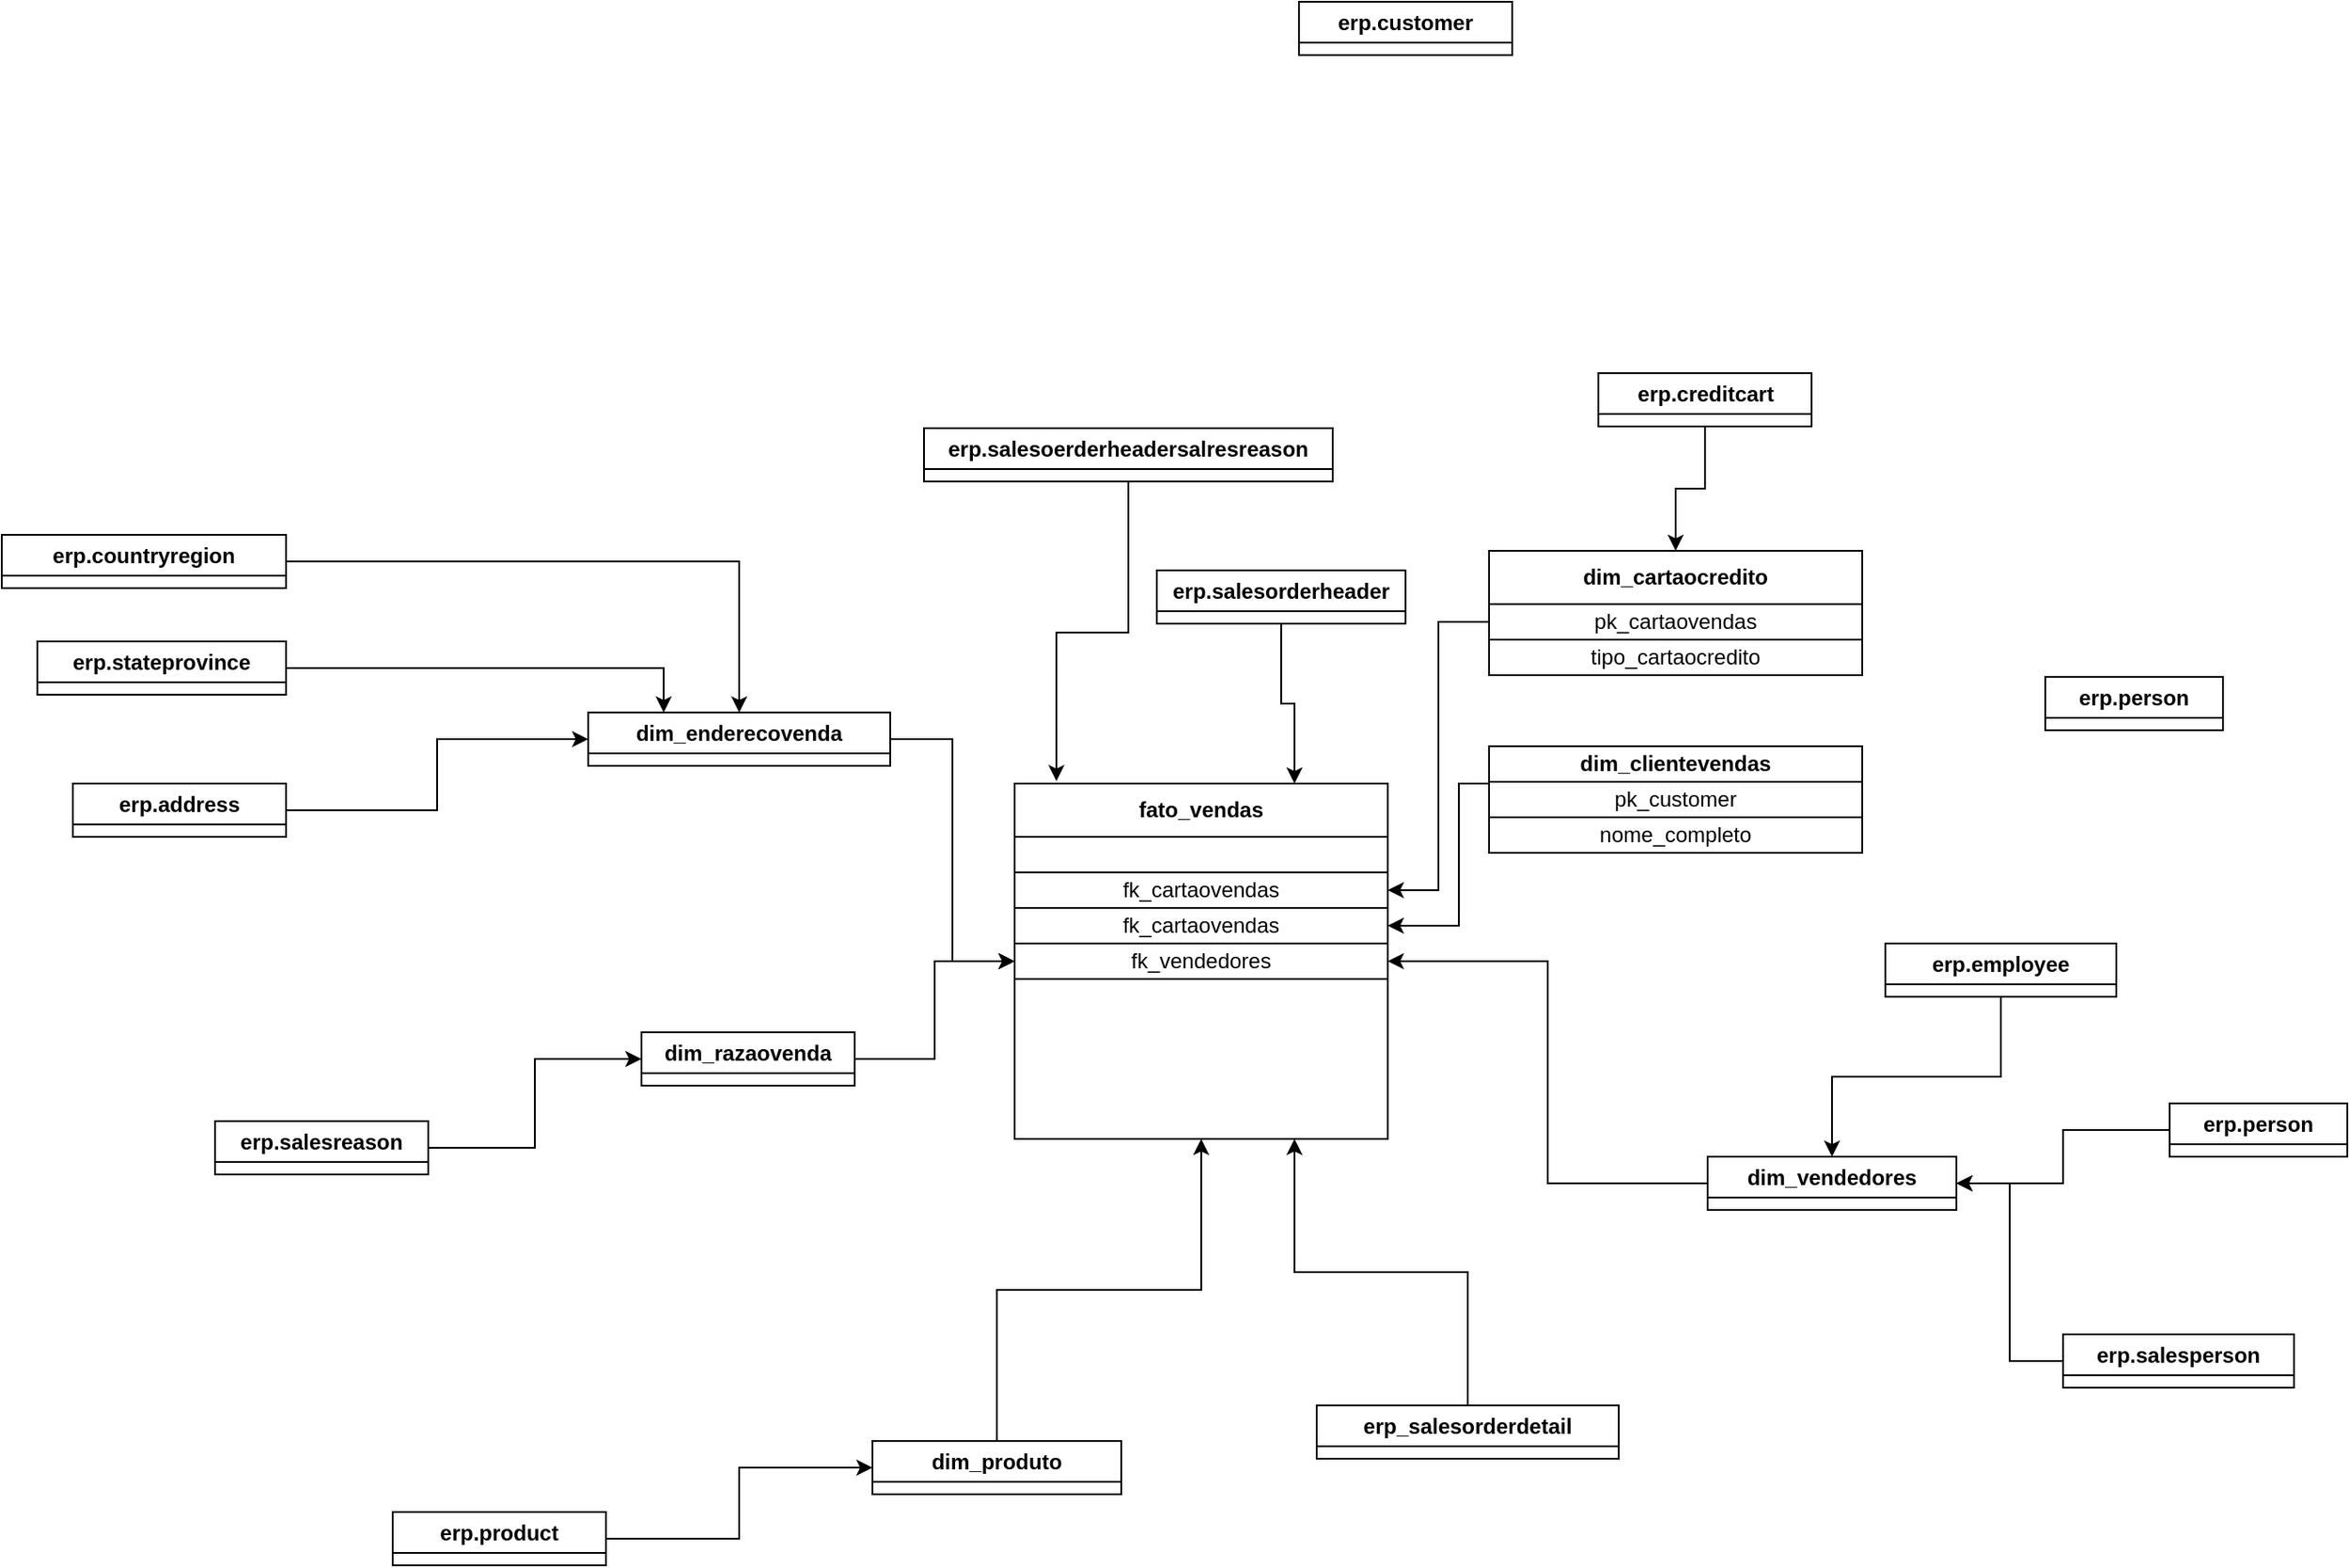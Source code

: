 <mxfile version="20.8.20" type="github">
  <diagram name="Diagrama geral" id="QMUG5JjBFI0rQVF-NiD4">
    <mxGraphModel dx="1416" dy="379" grid="1" gridSize="10" guides="1" tooltips="1" connect="1" arrows="1" fold="1" page="1" pageScale="1" pageWidth="827" pageHeight="1169" math="0" shadow="0">
      <root>
        <mxCell id="0" />
        <mxCell id="1" parent="0" />
        <mxCell id="qsASgj30MXijZk_LZ2rF-31" style="edgeStyle=orthogonalEdgeStyle;rounded=0;orthogonalLoop=1;jettySize=auto;html=1;" parent="1" source="qsASgj30MXijZk_LZ2rF-1" target="qsASgj30MXijZk_LZ2rF-2" edge="1">
          <mxGeometry relative="1" as="geometry" />
        </mxCell>
        <mxCell id="qsASgj30MXijZk_LZ2rF-1" value="erp.creditcart" style="swimlane;whiteSpace=wrap;html=1;" parent="1" vertex="1" collapsed="1">
          <mxGeometry x="652.5" y="229" width="120" height="30" as="geometry">
            <mxRectangle x="30" y="80" width="200" height="200" as="alternateBounds" />
          </mxGeometry>
        </mxCell>
        <mxCell id="qsASgj30MXijZk_LZ2rF-2" value="dim_cartaocredito" style="swimlane;whiteSpace=wrap;html=1;startSize=30;" parent="1" vertex="1">
          <mxGeometry x="591" y="329" width="210" height="70" as="geometry">
            <mxRectangle x="687" y="650" width="140" height="30" as="alternateBounds" />
          </mxGeometry>
        </mxCell>
        <mxCell id="qsASgj30MXijZk_LZ2rF-55" value="pk_cartaovendas" style="whiteSpace=wrap;html=1;" parent="qsASgj30MXijZk_LZ2rF-2" vertex="1">
          <mxGeometry y="30" width="210" height="20" as="geometry" />
        </mxCell>
        <mxCell id="qsASgj30MXijZk_LZ2rF-56" value="tipo_cartaocredito" style="whiteSpace=wrap;html=1;" parent="qsASgj30MXijZk_LZ2rF-2" vertex="1">
          <mxGeometry y="50" width="210" height="20" as="geometry" />
        </mxCell>
        <mxCell id="qsASgj30MXijZk_LZ2rF-41" style="edgeStyle=orthogonalEdgeStyle;rounded=0;orthogonalLoop=1;jettySize=auto;html=1;entryX=0;entryY=0.5;entryDx=0;entryDy=0;" parent="1" source="qsASgj30MXijZk_LZ2rF-4" target="qsASgj30MXijZk_LZ2rF-14" edge="1">
          <mxGeometry relative="1" as="geometry" />
        </mxCell>
        <mxCell id="qsASgj30MXijZk_LZ2rF-4" value="erp.salesreason" style="swimlane;whiteSpace=wrap;html=1;" parent="1" vertex="1" collapsed="1">
          <mxGeometry x="-126" y="650" width="120" height="30" as="geometry">
            <mxRectangle x="50" y="300" width="200" height="200" as="alternateBounds" />
          </mxGeometry>
        </mxCell>
        <mxCell id="qsASgj30MXijZk_LZ2rF-6" value="erp.person" style="swimlane;whiteSpace=wrap;html=1;" parent="1" vertex="1" collapsed="1">
          <mxGeometry x="904" y="400" width="100" height="30" as="geometry">
            <mxRectangle x="314" y="420" width="200" height="200" as="alternateBounds" />
          </mxGeometry>
        </mxCell>
        <mxCell id="qsASgj30MXijZk_LZ2rF-7" value="dim_clientevendas" style="swimlane;whiteSpace=wrap;html=1;startSize=20;" parent="1" vertex="1">
          <mxGeometry x="591" y="439" width="210" height="60" as="geometry">
            <mxRectangle x="650" y="310" width="140" height="30" as="alternateBounds" />
          </mxGeometry>
        </mxCell>
        <mxCell id="Th9z2LkxomeZ-2pTCL4L-2" value="pk_customer" style="whiteSpace=wrap;html=1;" vertex="1" parent="qsASgj30MXijZk_LZ2rF-7">
          <mxGeometry y="20" width="210" height="20" as="geometry" />
        </mxCell>
        <mxCell id="Th9z2LkxomeZ-2pTCL4L-3" value="nome_completo" style="whiteSpace=wrap;html=1;" vertex="1" parent="qsASgj30MXijZk_LZ2rF-7">
          <mxGeometry y="40" width="210" height="20" as="geometry" />
        </mxCell>
        <mxCell id="qsASgj30MXijZk_LZ2rF-38" style="edgeStyle=orthogonalEdgeStyle;rounded=0;orthogonalLoop=1;jettySize=auto;html=1;entryX=0;entryY=0.5;entryDx=0;entryDy=0;" parent="1" source="qsASgj30MXijZk_LZ2rF-8" target="qsASgj30MXijZk_LZ2rF-11" edge="1">
          <mxGeometry relative="1" as="geometry">
            <mxPoint x="34" y="490" as="targetPoint" />
          </mxGeometry>
        </mxCell>
        <mxCell id="qsASgj30MXijZk_LZ2rF-8" value="erp.address" style="swimlane;whiteSpace=wrap;html=1;" parent="1" vertex="1" collapsed="1">
          <mxGeometry x="-206" y="460" width="120" height="30" as="geometry">
            <mxRectangle x="50" y="300" width="200" height="200" as="alternateBounds" />
          </mxGeometry>
        </mxCell>
        <mxCell id="qsASgj30MXijZk_LZ2rF-39" style="edgeStyle=orthogonalEdgeStyle;rounded=0;orthogonalLoop=1;jettySize=auto;html=1;entryX=0.25;entryY=0;entryDx=0;entryDy=0;" parent="1" source="qsASgj30MXijZk_LZ2rF-9" target="qsASgj30MXijZk_LZ2rF-11" edge="1">
          <mxGeometry relative="1" as="geometry" />
        </mxCell>
        <mxCell id="qsASgj30MXijZk_LZ2rF-9" value="erp.stateprovince" style="swimlane;whiteSpace=wrap;html=1;startSize=23;" parent="1" vertex="1" collapsed="1">
          <mxGeometry x="-226" y="380" width="140" height="30" as="geometry">
            <mxRectangle x="50" y="300" width="200" height="200" as="alternateBounds" />
          </mxGeometry>
        </mxCell>
        <mxCell id="qsASgj30MXijZk_LZ2rF-34" style="edgeStyle=orthogonalEdgeStyle;rounded=0;orthogonalLoop=1;jettySize=auto;html=1;entryX=0.5;entryY=0;entryDx=0;entryDy=0;" parent="1" source="qsASgj30MXijZk_LZ2rF-10" target="qsASgj30MXijZk_LZ2rF-11" edge="1">
          <mxGeometry relative="1" as="geometry" />
        </mxCell>
        <mxCell id="qsASgj30MXijZk_LZ2rF-10" value="erp.countryregion" style="swimlane;whiteSpace=wrap;html=1;" parent="1" vertex="1" collapsed="1">
          <mxGeometry x="-246" y="320" width="160" height="30" as="geometry">
            <mxRectangle x="50" y="300" width="200" height="200" as="alternateBounds" />
          </mxGeometry>
        </mxCell>
        <mxCell id="qsASgj30MXijZk_LZ2rF-25" style="edgeStyle=orthogonalEdgeStyle;rounded=0;orthogonalLoop=1;jettySize=auto;html=1;entryX=0;entryY=0.5;entryDx=0;entryDy=0;" parent="1" source="qsASgj30MXijZk_LZ2rF-11" target="qsASgj30MXijZk_LZ2rF-23" edge="1">
          <mxGeometry relative="1" as="geometry" />
        </mxCell>
        <mxCell id="qsASgj30MXijZk_LZ2rF-11" value="dim_enderecovenda" style="swimlane;whiteSpace=wrap;html=1;" parent="1" vertex="1" collapsed="1">
          <mxGeometry x="84" y="420" width="170" height="30" as="geometry">
            <mxRectangle x="430" y="180" width="210" height="200" as="alternateBounds" />
          </mxGeometry>
        </mxCell>
        <mxCell id="qsASgj30MXijZk_LZ2rF-40" style="edgeStyle=orthogonalEdgeStyle;rounded=0;orthogonalLoop=1;jettySize=auto;html=1;entryX=0;entryY=0.5;entryDx=0;entryDy=0;" parent="1" source="qsASgj30MXijZk_LZ2rF-12" target="qsASgj30MXijZk_LZ2rF-13" edge="1">
          <mxGeometry relative="1" as="geometry" />
        </mxCell>
        <mxCell id="qsASgj30MXijZk_LZ2rF-12" value="erp.product" style="swimlane;whiteSpace=wrap;html=1;" parent="1" vertex="1" collapsed="1">
          <mxGeometry x="-26" y="870" width="120" height="30" as="geometry">
            <mxRectangle x="50" y="300" width="200" height="200" as="alternateBounds" />
          </mxGeometry>
        </mxCell>
        <mxCell id="qsASgj30MXijZk_LZ2rF-27" style="edgeStyle=orthogonalEdgeStyle;rounded=0;orthogonalLoop=1;jettySize=auto;html=1;entryX=0.5;entryY=1;entryDx=0;entryDy=0;" parent="1" source="qsASgj30MXijZk_LZ2rF-13" target="qsASgj30MXijZk_LZ2rF-23" edge="1">
          <mxGeometry relative="1" as="geometry" />
        </mxCell>
        <mxCell id="qsASgj30MXijZk_LZ2rF-13" value="dim_produto" style="swimlane;whiteSpace=wrap;html=1;startSize=23;" parent="1" vertex="1" collapsed="1">
          <mxGeometry x="244" y="830" width="140" height="30" as="geometry">
            <mxRectangle x="430" y="180" width="210" height="200" as="alternateBounds" />
          </mxGeometry>
        </mxCell>
        <mxCell id="qsASgj30MXijZk_LZ2rF-26" style="edgeStyle=orthogonalEdgeStyle;rounded=0;orthogonalLoop=1;jettySize=auto;html=1;entryX=0;entryY=0.5;entryDx=0;entryDy=0;" parent="1" source="qsASgj30MXijZk_LZ2rF-14" target="qsASgj30MXijZk_LZ2rF-23" edge="1">
          <mxGeometry relative="1" as="geometry" />
        </mxCell>
        <mxCell id="qsASgj30MXijZk_LZ2rF-14" value="dim_razaovenda" style="swimlane;whiteSpace=wrap;html=1;" parent="1" vertex="1" collapsed="1">
          <mxGeometry x="114" y="600" width="120" height="30" as="geometry">
            <mxRectangle x="50" y="300" width="200" height="200" as="alternateBounds" />
          </mxGeometry>
        </mxCell>
        <mxCell id="qsASgj30MXijZk_LZ2rF-15" value="erp.customer" style="swimlane;whiteSpace=wrap;html=1;" parent="1" vertex="1" collapsed="1">
          <mxGeometry x="484" y="20" width="120" height="30" as="geometry">
            <mxRectangle x="50" y="300" width="200" height="200" as="alternateBounds" />
          </mxGeometry>
        </mxCell>
        <mxCell id="qsASgj30MXijZk_LZ2rF-45" style="edgeStyle=orthogonalEdgeStyle;rounded=0;orthogonalLoop=1;jettySize=auto;html=1;entryX=1;entryY=0.5;entryDx=0;entryDy=0;" parent="1" source="qsASgj30MXijZk_LZ2rF-16" target="qsASgj30MXijZk_LZ2rF-19" edge="1">
          <mxGeometry relative="1" as="geometry" />
        </mxCell>
        <mxCell id="qsASgj30MXijZk_LZ2rF-16" value="erp.person" style="swimlane;whiteSpace=wrap;html=1;" parent="1" vertex="1" collapsed="1">
          <mxGeometry x="974" y="640" width="100" height="30" as="geometry">
            <mxRectangle x="314" y="420" width="200" height="200" as="alternateBounds" />
          </mxGeometry>
        </mxCell>
        <mxCell id="qsASgj30MXijZk_LZ2rF-44" style="edgeStyle=orthogonalEdgeStyle;rounded=0;orthogonalLoop=1;jettySize=auto;html=1;entryX=1;entryY=0.5;entryDx=0;entryDy=0;" parent="1" source="qsASgj30MXijZk_LZ2rF-17" target="qsASgj30MXijZk_LZ2rF-19" edge="1">
          <mxGeometry relative="1" as="geometry" />
        </mxCell>
        <mxCell id="qsASgj30MXijZk_LZ2rF-17" value="erp.salesperson" style="swimlane;whiteSpace=wrap;html=1;" parent="1" vertex="1" collapsed="1">
          <mxGeometry x="914" y="770" width="130" height="30" as="geometry">
            <mxRectangle x="314" y="420" width="200" height="200" as="alternateBounds" />
          </mxGeometry>
        </mxCell>
        <mxCell id="qsASgj30MXijZk_LZ2rF-46" style="edgeStyle=orthogonalEdgeStyle;rounded=0;orthogonalLoop=1;jettySize=auto;html=1;entryX=0.5;entryY=0;entryDx=0;entryDy=0;" parent="1" source="qsASgj30MXijZk_LZ2rF-18" target="qsASgj30MXijZk_LZ2rF-19" edge="1">
          <mxGeometry relative="1" as="geometry" />
        </mxCell>
        <mxCell id="qsASgj30MXijZk_LZ2rF-18" value="erp.employee" style="swimlane;whiteSpace=wrap;html=1;" parent="1" vertex="1" collapsed="1">
          <mxGeometry x="814" y="550" width="130" height="30" as="geometry">
            <mxRectangle x="314" y="420" width="200" height="200" as="alternateBounds" />
          </mxGeometry>
        </mxCell>
        <mxCell id="qsASgj30MXijZk_LZ2rF-28" style="edgeStyle=orthogonalEdgeStyle;rounded=0;orthogonalLoop=1;jettySize=auto;html=1;entryX=1;entryY=0.5;entryDx=0;entryDy=0;" parent="1" source="qsASgj30MXijZk_LZ2rF-19" target="qsASgj30MXijZk_LZ2rF-23" edge="1">
          <mxGeometry relative="1" as="geometry" />
        </mxCell>
        <mxCell id="qsASgj30MXijZk_LZ2rF-19" value="dim_vendedores" style="swimlane;whiteSpace=wrap;html=1;startSize=23;" parent="1" vertex="1" collapsed="1">
          <mxGeometry x="714" y="670" width="140" height="30" as="geometry">
            <mxRectangle x="430" y="180" width="210" height="200" as="alternateBounds" />
          </mxGeometry>
        </mxCell>
        <mxCell id="qsASgj30MXijZk_LZ2rF-52" style="edgeStyle=orthogonalEdgeStyle;rounded=0;orthogonalLoop=1;jettySize=auto;html=1;entryX=0.75;entryY=0;entryDx=0;entryDy=0;" parent="1" source="qsASgj30MXijZk_LZ2rF-20" target="qsASgj30MXijZk_LZ2rF-23" edge="1">
          <mxGeometry relative="1" as="geometry" />
        </mxCell>
        <mxCell id="qsASgj30MXijZk_LZ2rF-20" value="erp.salesorderheader" style="swimlane;whiteSpace=wrap;html=1;" parent="1" vertex="1" collapsed="1">
          <mxGeometry x="404" y="340" width="140" height="30" as="geometry">
            <mxRectangle x="430" y="180" width="210" height="200" as="alternateBounds" />
          </mxGeometry>
        </mxCell>
        <mxCell id="qsASgj30MXijZk_LZ2rF-54" style="edgeStyle=orthogonalEdgeStyle;rounded=0;orthogonalLoop=1;jettySize=auto;html=1;entryX=0.75;entryY=1;entryDx=0;entryDy=0;" parent="1" source="qsASgj30MXijZk_LZ2rF-21" target="qsASgj30MXijZk_LZ2rF-23" edge="1">
          <mxGeometry relative="1" as="geometry" />
        </mxCell>
        <mxCell id="qsASgj30MXijZk_LZ2rF-21" value="erp_salesorderdetail" style="swimlane;whiteSpace=wrap;html=1;" parent="1" vertex="1" collapsed="1">
          <mxGeometry x="494" y="810" width="170" height="30" as="geometry">
            <mxRectangle x="430" y="180" width="210" height="200" as="alternateBounds" />
          </mxGeometry>
        </mxCell>
        <mxCell id="qsASgj30MXijZk_LZ2rF-47" style="edgeStyle=orthogonalEdgeStyle;rounded=0;orthogonalLoop=1;jettySize=auto;html=1;entryX=0.112;entryY=-0.007;entryDx=0;entryDy=0;entryPerimeter=0;" parent="1" source="qsASgj30MXijZk_LZ2rF-22" target="qsASgj30MXijZk_LZ2rF-23" edge="1">
          <mxGeometry relative="1" as="geometry">
            <mxPoint x="374" y="450" as="targetPoint" />
          </mxGeometry>
        </mxCell>
        <mxCell id="qsASgj30MXijZk_LZ2rF-22" value="erp.salesoerderheadersalresreason" style="swimlane;whiteSpace=wrap;html=1;" parent="1" vertex="1" collapsed="1">
          <mxGeometry x="273" y="260" width="230" height="30" as="geometry">
            <mxRectangle x="430" y="180" width="210" height="200" as="alternateBounds" />
          </mxGeometry>
        </mxCell>
        <mxCell id="qsASgj30MXijZk_LZ2rF-23" value="fato_vendas" style="swimlane;whiteSpace=wrap;html=1;startSize=30;" parent="1" vertex="1">
          <mxGeometry x="324" y="460" width="210" height="200" as="geometry">
            <mxRectangle x="350" y="680" width="140" height="30" as="alternateBounds" />
          </mxGeometry>
        </mxCell>
        <mxCell id="qsASgj30MXijZk_LZ2rF-60" value="" style="whiteSpace=wrap;html=1;" parent="qsASgj30MXijZk_LZ2rF-23" vertex="1">
          <mxGeometry y="30" width="210" height="20" as="geometry" />
        </mxCell>
        <mxCell id="qsASgj30MXijZk_LZ2rF-62" value="fk_cartaovendas" style="whiteSpace=wrap;html=1;" parent="qsASgj30MXijZk_LZ2rF-23" vertex="1">
          <mxGeometry y="50" width="210" height="20" as="geometry" />
        </mxCell>
        <mxCell id="Th9z2LkxomeZ-2pTCL4L-4" value="fk_cartaovendas" style="whiteSpace=wrap;html=1;" vertex="1" parent="qsASgj30MXijZk_LZ2rF-23">
          <mxGeometry y="70" width="210" height="20" as="geometry" />
        </mxCell>
        <mxCell id="Th9z2LkxomeZ-2pTCL4L-7" value="fk_vendedores" style="whiteSpace=wrap;html=1;" vertex="1" parent="qsASgj30MXijZk_LZ2rF-23">
          <mxGeometry y="90" width="210" height="20" as="geometry" />
        </mxCell>
        <mxCell id="qsASgj30MXijZk_LZ2rF-63" style="edgeStyle=orthogonalEdgeStyle;rounded=0;orthogonalLoop=1;jettySize=auto;html=1;entryX=1;entryY=0.5;entryDx=0;entryDy=0;" parent="1" source="qsASgj30MXijZk_LZ2rF-55" target="qsASgj30MXijZk_LZ2rF-62" edge="1">
          <mxGeometry relative="1" as="geometry" />
        </mxCell>
        <mxCell id="Th9z2LkxomeZ-2pTCL4L-5" style="edgeStyle=orthogonalEdgeStyle;rounded=0;orthogonalLoop=1;jettySize=auto;html=1;entryX=1;entryY=0.5;entryDx=0;entryDy=0;exitX=0;exitY=0.5;exitDx=0;exitDy=0;" edge="1" parent="1" source="qsASgj30MXijZk_LZ2rF-7" target="Th9z2LkxomeZ-2pTCL4L-4">
          <mxGeometry relative="1" as="geometry">
            <Array as="points">
              <mxPoint x="591" y="460" />
              <mxPoint x="574" y="460" />
              <mxPoint x="574" y="540" />
            </Array>
          </mxGeometry>
        </mxCell>
      </root>
    </mxGraphModel>
  </diagram>
</mxfile>
